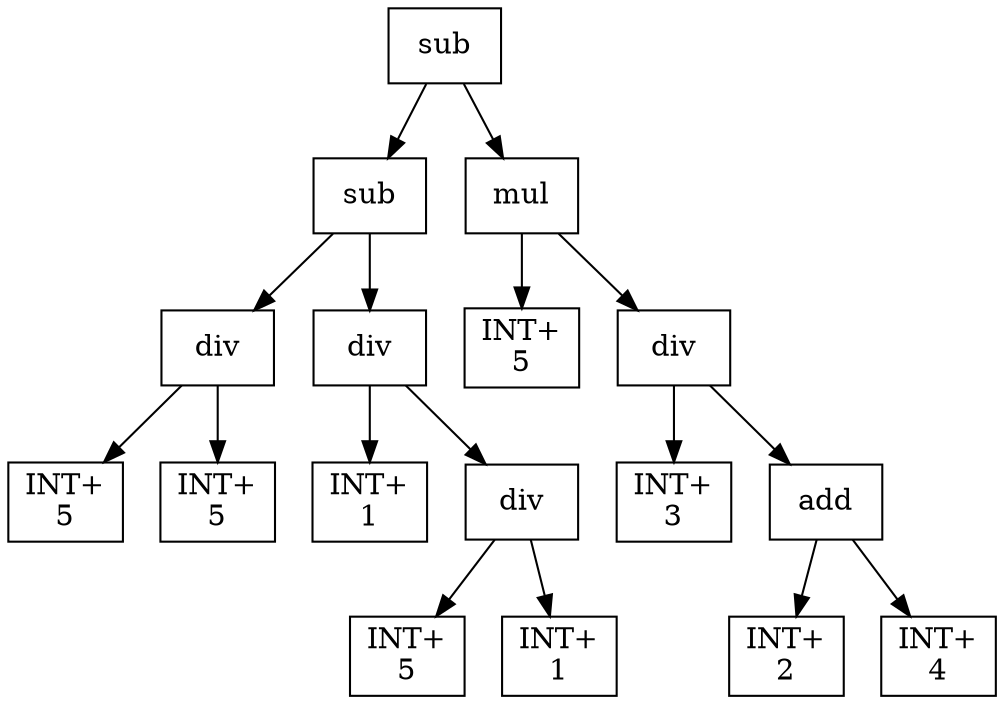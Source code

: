 digraph expr {
  node [shape=box];
  n1 [label="sub"];
  n2 [label="sub"];
  n3 [label="div"];
  n4 [label="INT+\n5"];
  n5 [label="INT+\n5"];
  n3 -> n4;
  n3 -> n5;
  n6 [label="div"];
  n7 [label="INT+\n1"];
  n8 [label="div"];
  n9 [label="INT+\n5"];
  n10 [label="INT+\n1"];
  n8 -> n9;
  n8 -> n10;
  n6 -> n7;
  n6 -> n8;
  n2 -> n3;
  n2 -> n6;
  n11 [label="mul"];
  n12 [label="INT+\n5"];
  n13 [label="div"];
  n14 [label="INT+\n3"];
  n15 [label="add"];
  n16 [label="INT+\n2"];
  n17 [label="INT+\n4"];
  n15 -> n16;
  n15 -> n17;
  n13 -> n14;
  n13 -> n15;
  n11 -> n12;
  n11 -> n13;
  n1 -> n2;
  n1 -> n11;
}